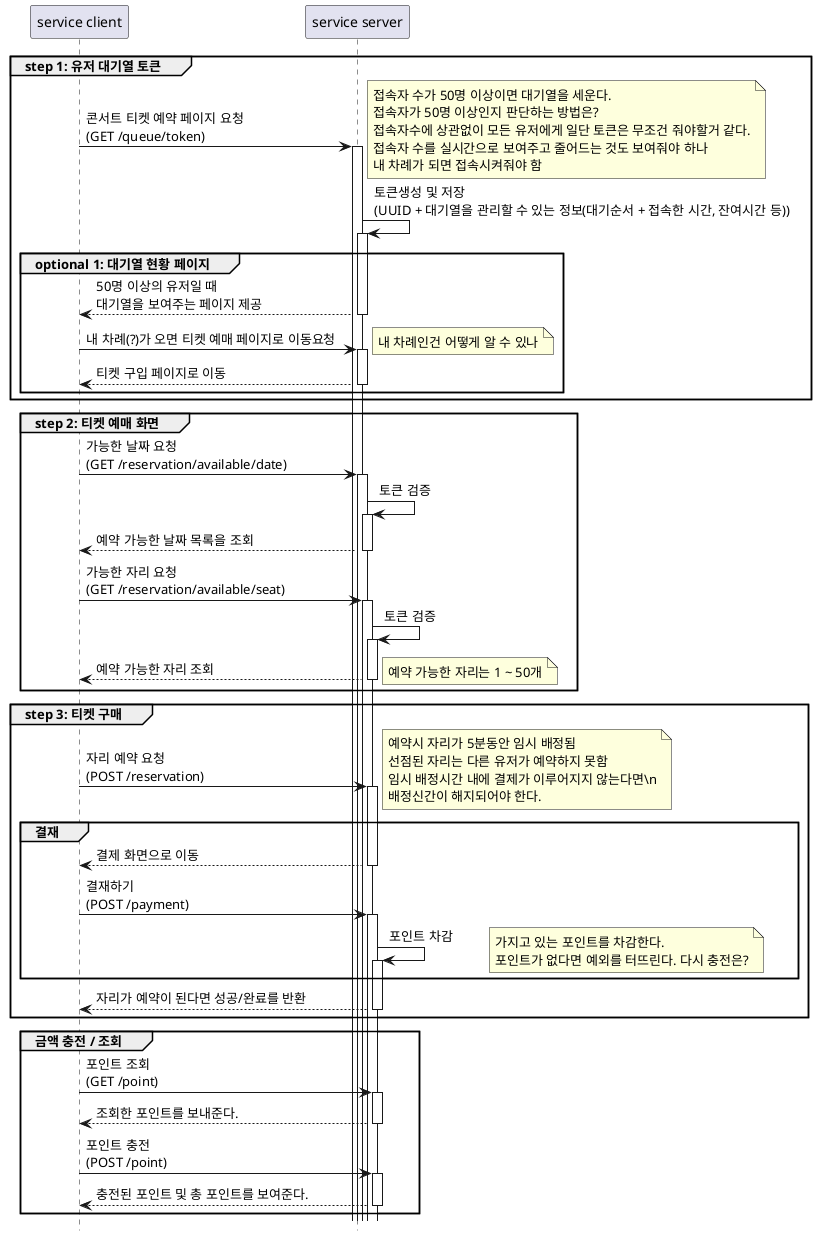 @startuml
'https://plantuml.com/sequence-diagram

hide footbox
autoactivate on

participant "service client" as sc
participant "service server" as ss

group step 1: 유저 대기열 토큰
    sc -> ss : 콘서트 티켓 예약 페이지 요청 \n(GET /queue/token)
    note right
        접속자 수가 50명 이상이면 대기열을 세운다.
        접속자가 50명 이상인지 판단하는 방법은?
        접속자수에 상관없이 모든 유저에게 일단 토큰은 무조건 줘야할거 같다.
        접속자 수를 실시간으로 보여주고 줄어드는 것도 보여줘야 하나
        내 차례가 되면 접속시켜줘야 함
    end note
    ss -> ss : 토큰생성 및 저장 \n(UUID + 대기열을 관리할 수 있는 정보(대기순서 + 접속한 시간, 잔여시간 등))
    group optional 1: 대기열 현황 페이지
    ss --> sc : 50명 이상의 유저일 때 \n대기열을 보여주는 페이지 제공
    sc -> ss : 내 차례(?)가 오면 티켓 예매 페이지로 이동요청
    note right
        내 차례인건 어떻게 알 수 있나
    end note

    ss --> sc : 티켓 구입 페이지로 이동
    end
end

group step 2: 티켓 예매 화면
    sc -> ss : 가능한 날짜 요청\n(GET /reservation/available/date)
    ss -> ss : 토큰 검증
    ss --> sc : 예약 가능한 날짜 목록을 조회
    sc -> ss : 가능한 자리 요청\n(GET /reservation/available/seat)
    ss -> ss : 토큰 검증
    ss --> sc : 예약 가능한 자리 조회
    note right
        예약 가능한 자리는 1 ~ 50개
    end note
end

group step 3: 티켓 구매
    sc -> ss : 자리 예약 요청\n(POST /reservation)
    note right
        예약시 자리가 5분동안 임시 배정됨
        선점된 자리는 다른 유저가 예약하지 못함
        임시 배정시간 내에 결제가 이루어지지 않는다면\n
        배정신간이 해지되어야 한다.
    end note
    group 결재
        ss --> sc : 결제 화면으로 이동
        sc -> ss : 결재하기\n(POST /payment)
        ss -> ss : 포인트 차감
        note right
            가지고 있는 포인트를 차감한다.
            포인트가 없다면 예외를 터뜨린다. 다시 충전은?
        end note
    end
    ss --> sc : 자리가 예약이 된다면 성공/완료를 반환
end

group 금액 충전 / 조회
    sc -> ss : 포인트 조회\n(GET /point)
    ss --> sc : 조회한 포인트를 보내준다.
    sc -> ss : 포인트 충전\n(POST /point)
    ss --> sc : 충전된 포인트 및 총 포인트를 보여준다.
end

@enduml